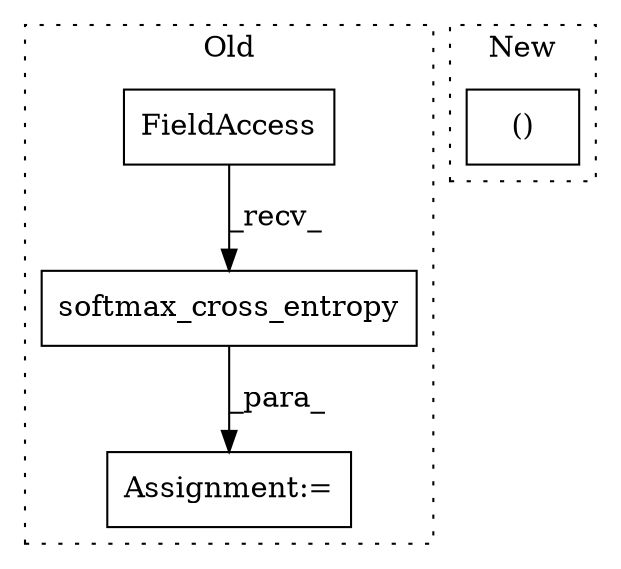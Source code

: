 digraph G {
subgraph cluster0 {
1 [label="softmax_cross_entropy" a="32" s="3954,4047" l="22,1" shape="box"];
3 [label="FieldAccess" a="22" s="3936" l="17" shape="box"];
4 [label="Assignment:=" a="7" s="3935" l="1" shape="box"];
label = "Old";
style="dotted";
}
subgraph cluster1 {
2 [label="()" a="106" s="4227" l="15" shape="box"];
label = "New";
style="dotted";
}
1 -> 4 [label="_para_"];
3 -> 1 [label="_recv_"];
}